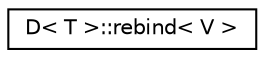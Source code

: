 digraph "Graphical Class Hierarchy"
{
  edge [fontname="Helvetica",fontsize="10",labelfontname="Helvetica",labelfontsize="10"];
  node [fontname="Helvetica",fontsize="10",shape=record];
  rankdir="LR";
  Node0 [label="D\< T \>::rebind\< V \>",height=0.2,width=0.4,color="black", fillcolor="white", style="filled",URL="$struct_d_1_1rebind.html"];
}
